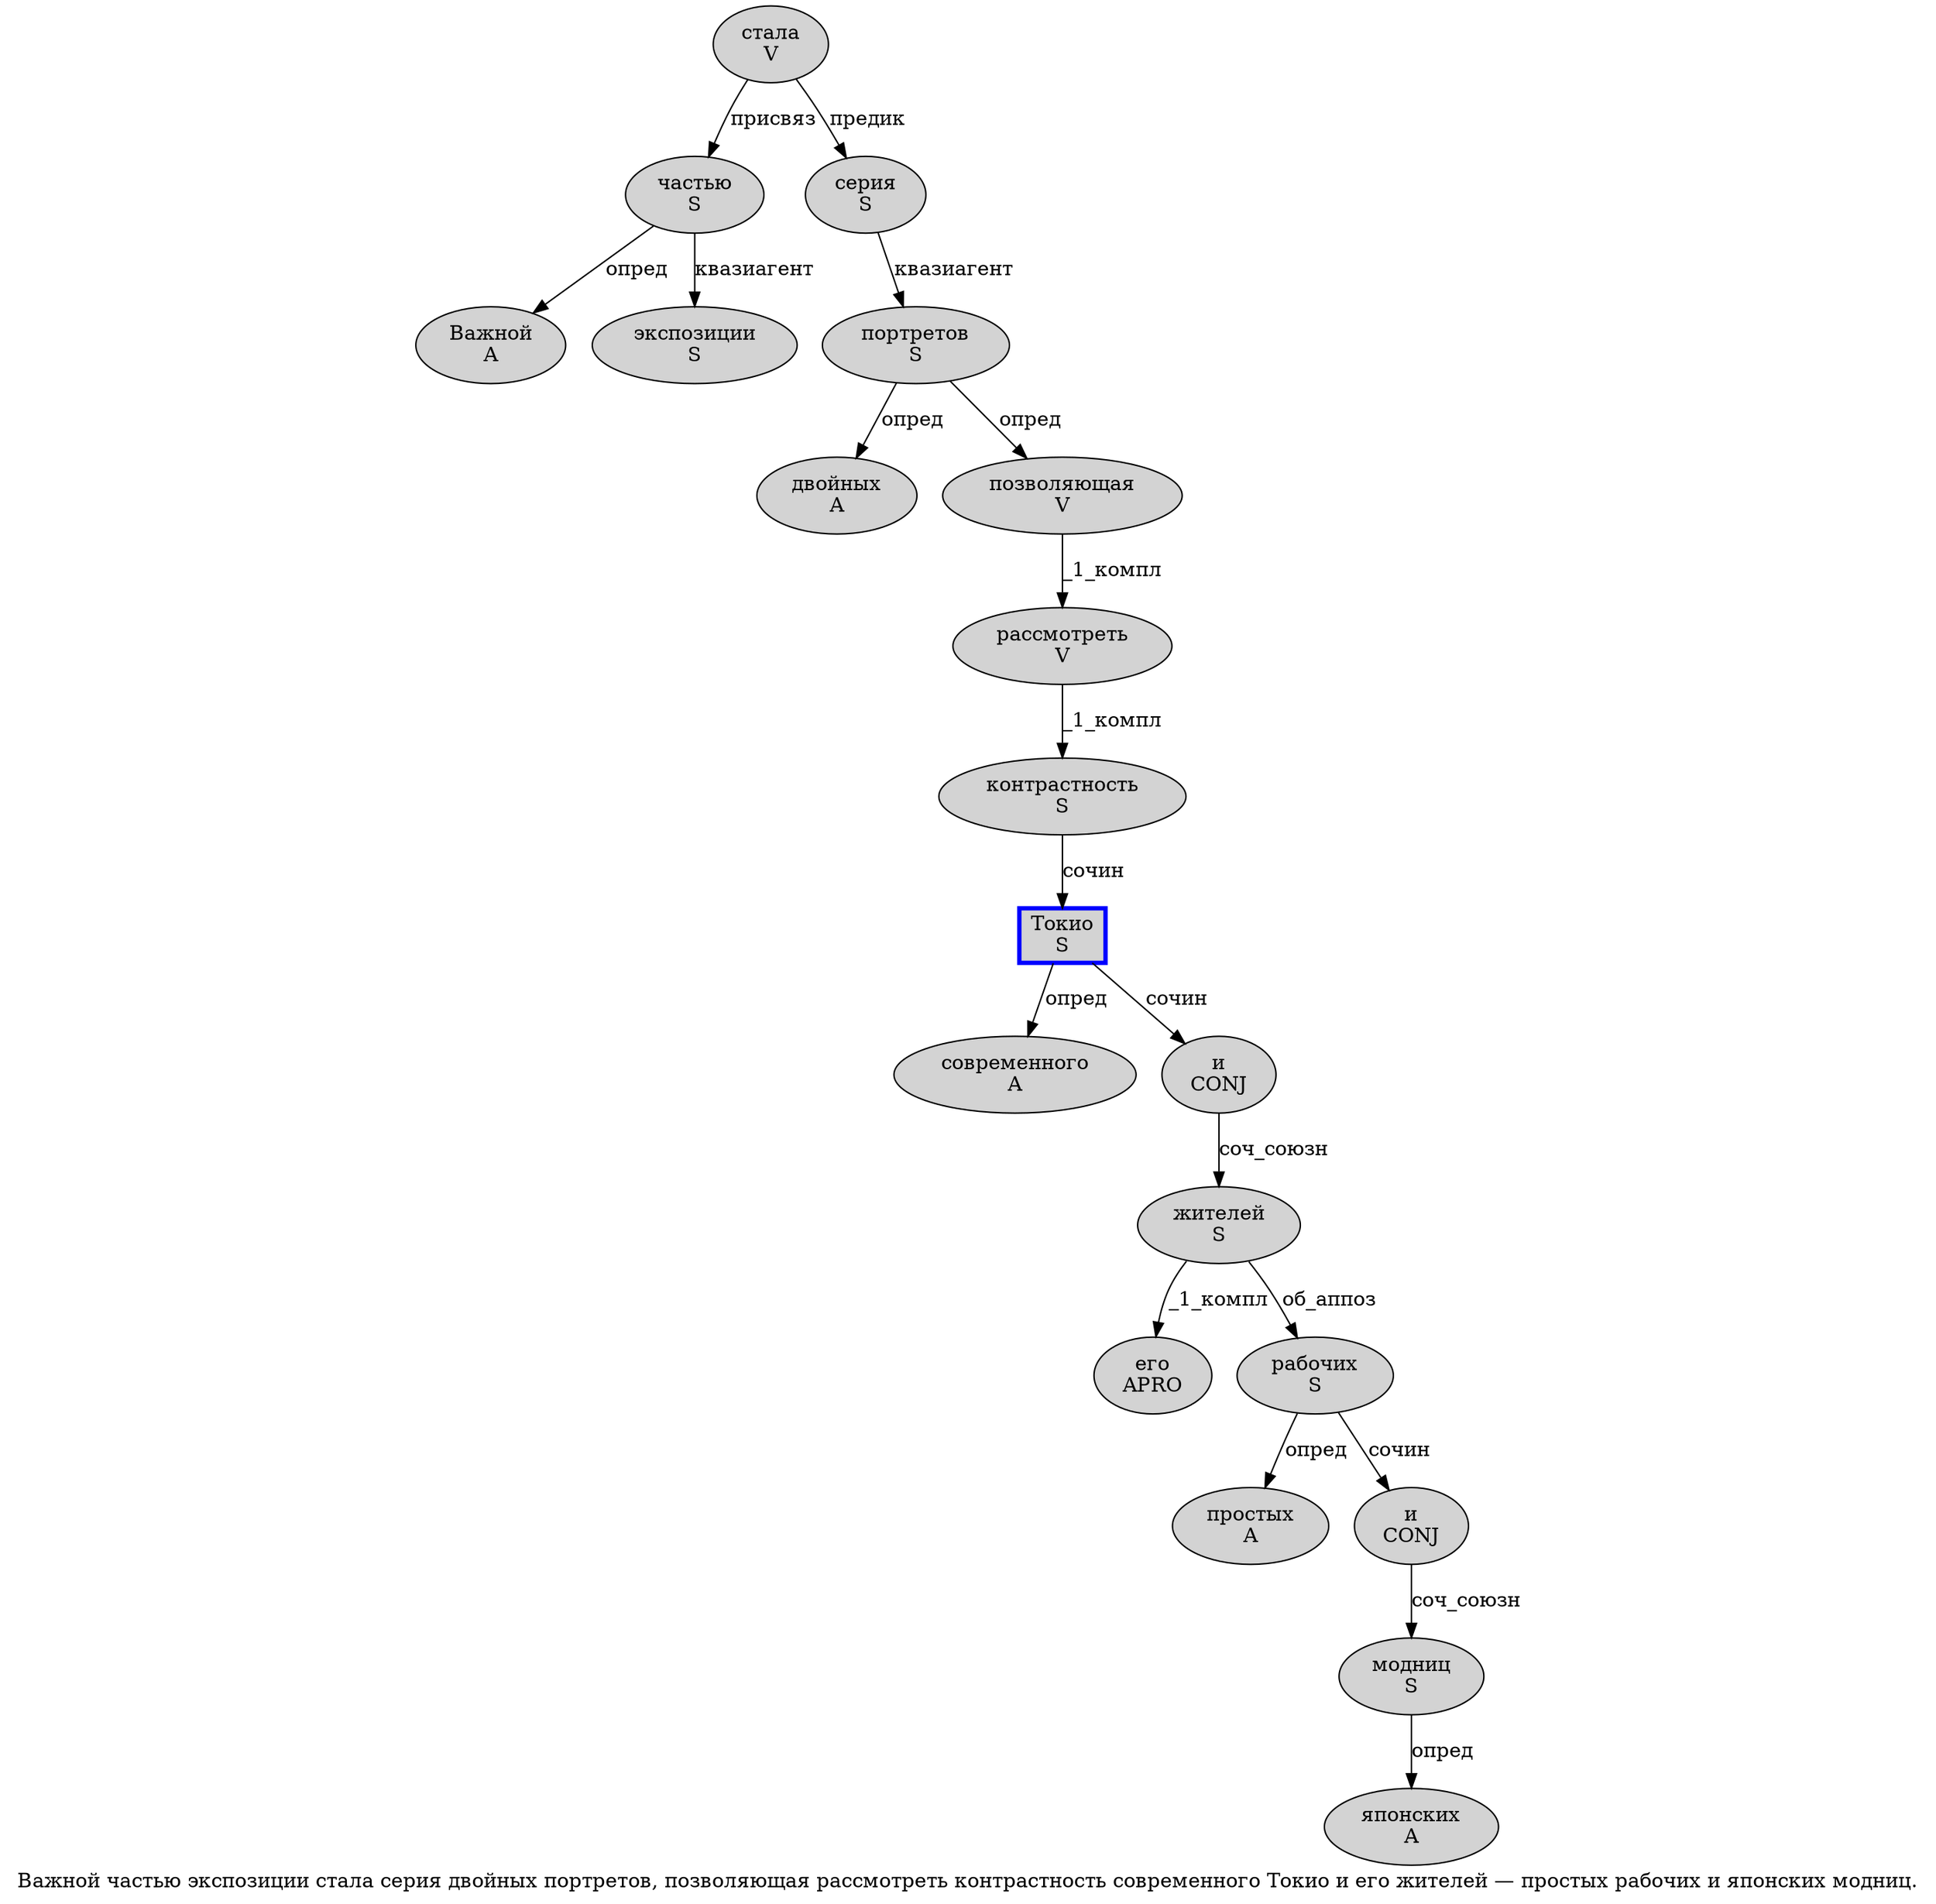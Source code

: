 digraph SENTENCE_264 {
	graph [label="Важной частью экспозиции стала серия двойных портретов, позволяющая рассмотреть контрастность современного Токио и его жителей — простых рабочих и японских модниц."]
	node [style=filled]
		0 [label="Важной
A" color="" fillcolor=lightgray penwidth=1 shape=ellipse]
		1 [label="частью
S" color="" fillcolor=lightgray penwidth=1 shape=ellipse]
		2 [label="экспозиции
S" color="" fillcolor=lightgray penwidth=1 shape=ellipse]
		3 [label="стала
V" color="" fillcolor=lightgray penwidth=1 shape=ellipse]
		4 [label="серия
S" color="" fillcolor=lightgray penwidth=1 shape=ellipse]
		5 [label="двойных
A" color="" fillcolor=lightgray penwidth=1 shape=ellipse]
		6 [label="портретов
S" color="" fillcolor=lightgray penwidth=1 shape=ellipse]
		8 [label="позволяющая
V" color="" fillcolor=lightgray penwidth=1 shape=ellipse]
		9 [label="рассмотреть
V" color="" fillcolor=lightgray penwidth=1 shape=ellipse]
		10 [label="контрастность
S" color="" fillcolor=lightgray penwidth=1 shape=ellipse]
		11 [label="современного
A" color="" fillcolor=lightgray penwidth=1 shape=ellipse]
		12 [label="Токио
S" color=blue fillcolor=lightgray penwidth=3 shape=box]
		13 [label="и
CONJ" color="" fillcolor=lightgray penwidth=1 shape=ellipse]
		14 [label="его
APRO" color="" fillcolor=lightgray penwidth=1 shape=ellipse]
		15 [label="жителей
S" color="" fillcolor=lightgray penwidth=1 shape=ellipse]
		17 [label="простых
A" color="" fillcolor=lightgray penwidth=1 shape=ellipse]
		18 [label="рабочих
S" color="" fillcolor=lightgray penwidth=1 shape=ellipse]
		19 [label="и
CONJ" color="" fillcolor=lightgray penwidth=1 shape=ellipse]
		20 [label="японских
A" color="" fillcolor=lightgray penwidth=1 shape=ellipse]
		21 [label="модниц
S" color="" fillcolor=lightgray penwidth=1 shape=ellipse]
			10 -> 12 [label="сочин"]
			9 -> 10 [label="_1_компл"]
			4 -> 6 [label="квазиагент"]
			3 -> 1 [label="присвяз"]
			3 -> 4 [label="предик"]
			1 -> 0 [label="опред"]
			1 -> 2 [label="квазиагент"]
			8 -> 9 [label="_1_компл"]
			21 -> 20 [label="опред"]
			15 -> 14 [label="_1_компл"]
			15 -> 18 [label="об_аппоз"]
			13 -> 15 [label="соч_союзн"]
			18 -> 17 [label="опред"]
			18 -> 19 [label="сочин"]
			6 -> 5 [label="опред"]
			6 -> 8 [label="опред"]
			19 -> 21 [label="соч_союзн"]
			12 -> 11 [label="опред"]
			12 -> 13 [label="сочин"]
}